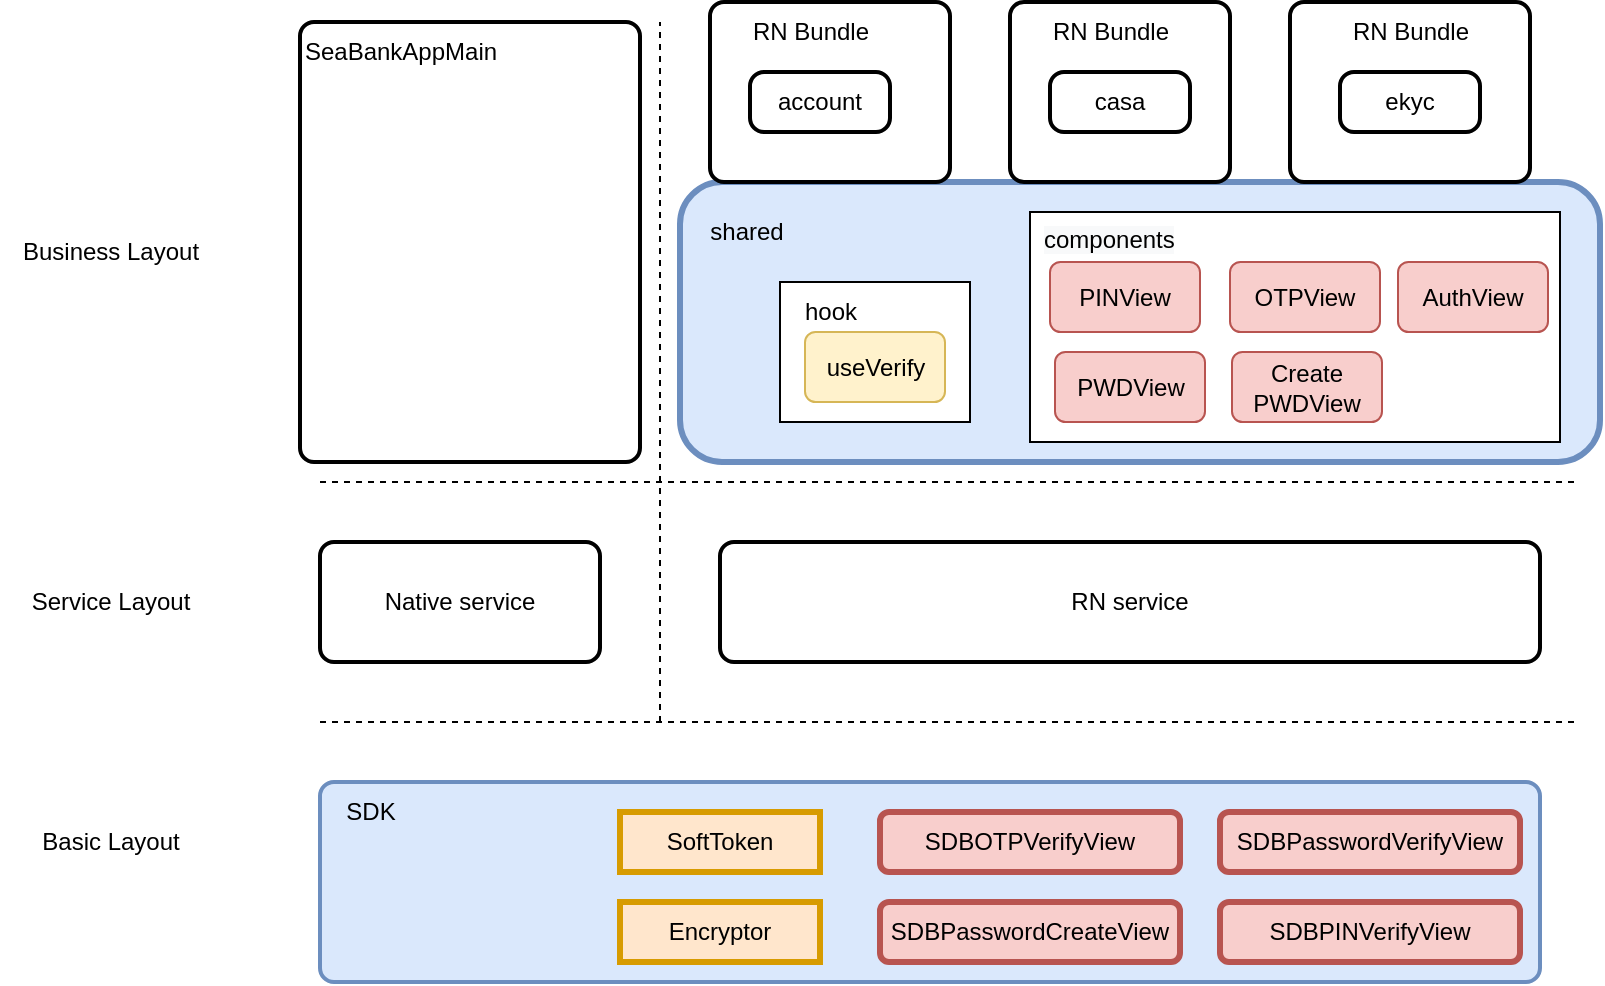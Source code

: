 <mxfile version="20.2.6" type="github">
  <diagram id="J08z-moq-4YXgrF1eUB3" name="第 1 页">
    <mxGraphModel dx="2061" dy="769" grid="1" gridSize="10" guides="1" tooltips="1" connect="1" arrows="1" fold="1" page="1" pageScale="1" pageWidth="827" pageHeight="1169" math="0" shadow="0">
      <root>
        <mxCell id="0" />
        <mxCell id="1" parent="0" />
        <mxCell id="bJTVgxnDyHc0i6QxKm_M-24" value="" style="rounded=1;whiteSpace=wrap;html=1;fillColor=#dae8fc;strokeColor=#6c8ebf;strokeWidth=3;" parent="1" vertex="1">
          <mxGeometry x="230" y="130" width="460" height="140" as="geometry" />
        </mxCell>
        <mxCell id="bJTVgxnDyHc0i6QxKm_M-31" value="" style="whiteSpace=wrap;html=1;" parent="1" vertex="1">
          <mxGeometry x="405" y="145" width="265" height="115" as="geometry" />
        </mxCell>
        <mxCell id="bJTVgxnDyHc0i6QxKm_M-1" value="" style="rounded=1;whiteSpace=wrap;html=1;absoluteArcSize=1;arcSize=14;strokeWidth=2;" parent="1" vertex="1">
          <mxGeometry x="40" y="50" width="170" height="220" as="geometry" />
        </mxCell>
        <mxCell id="bJTVgxnDyHc0i6QxKm_M-2" value="" style="rounded=1;whiteSpace=wrap;html=1;absoluteArcSize=1;arcSize=14;strokeWidth=2;" parent="1" vertex="1">
          <mxGeometry x="245" y="40" width="120" height="90" as="geometry" />
        </mxCell>
        <mxCell id="bJTVgxnDyHc0i6QxKm_M-3" value="RN Bundle" style="text;html=1;align=center;verticalAlign=middle;resizable=0;points=[];autosize=1;strokeColor=none;fillColor=none;" parent="1" vertex="1">
          <mxGeometry x="255" y="40" width="80" height="30" as="geometry" />
        </mxCell>
        <mxCell id="bJTVgxnDyHc0i6QxKm_M-5" value="" style="rounded=1;whiteSpace=wrap;html=1;absoluteArcSize=1;arcSize=14;strokeWidth=2;" parent="1" vertex="1">
          <mxGeometry x="395" y="40" width="110" height="90" as="geometry" />
        </mxCell>
        <mxCell id="bJTVgxnDyHc0i6QxKm_M-6" value="RN Bundle" style="text;html=1;align=center;verticalAlign=middle;resizable=0;points=[];autosize=1;strokeColor=none;fillColor=none;" parent="1" vertex="1">
          <mxGeometry x="405" y="40" width="80" height="30" as="geometry" />
        </mxCell>
        <mxCell id="bJTVgxnDyHc0i6QxKm_M-7" value="" style="rounded=1;whiteSpace=wrap;html=1;absoluteArcSize=1;arcSize=14;strokeWidth=2;" parent="1" vertex="1">
          <mxGeometry x="535" y="40" width="120" height="90" as="geometry" />
        </mxCell>
        <mxCell id="bJTVgxnDyHc0i6QxKm_M-8" value="RN Bundle" style="text;html=1;align=center;verticalAlign=middle;resizable=0;points=[];autosize=1;strokeColor=none;fillColor=none;" parent="1" vertex="1">
          <mxGeometry x="555" y="40" width="80" height="30" as="geometry" />
        </mxCell>
        <mxCell id="bJTVgxnDyHc0i6QxKm_M-9" value="&lt;span style=&quot;&quot;&gt;account&lt;/span&gt;" style="rounded=1;whiteSpace=wrap;html=1;absoluteArcSize=1;arcSize=14;strokeWidth=2;" parent="1" vertex="1">
          <mxGeometry x="265" y="75" width="70" height="30" as="geometry" />
        </mxCell>
        <mxCell id="bJTVgxnDyHc0i6QxKm_M-11" value="&lt;span style=&quot;&quot;&gt;casa&lt;/span&gt;" style="rounded=1;whiteSpace=wrap;html=1;absoluteArcSize=1;arcSize=14;strokeWidth=2;" parent="1" vertex="1">
          <mxGeometry x="415" y="75" width="70" height="30" as="geometry" />
        </mxCell>
        <mxCell id="bJTVgxnDyHc0i6QxKm_M-12" value="&lt;span style=&quot;&quot;&gt;ekyc&lt;/span&gt;" style="rounded=1;whiteSpace=wrap;html=1;absoluteArcSize=1;arcSize=14;strokeWidth=2;" parent="1" vertex="1">
          <mxGeometry x="560" y="75" width="70" height="30" as="geometry" />
        </mxCell>
        <mxCell id="bJTVgxnDyHc0i6QxKm_M-13" value="SeaBankAppMain" style="text;html=1;align=center;verticalAlign=middle;resizable=0;points=[];autosize=1;strokeColor=none;fillColor=none;" parent="1" vertex="1">
          <mxGeometry x="30" y="50" width="120" height="30" as="geometry" />
        </mxCell>
        <mxCell id="bJTVgxnDyHc0i6QxKm_M-14" value="Business Layout" style="text;html=1;align=center;verticalAlign=middle;resizable=0;points=[];autosize=1;strokeColor=none;fillColor=none;" parent="1" vertex="1">
          <mxGeometry x="-110" y="150" width="110" height="30" as="geometry" />
        </mxCell>
        <mxCell id="bJTVgxnDyHc0i6QxKm_M-15" value="Native service" style="rounded=1;whiteSpace=wrap;html=1;absoluteArcSize=1;arcSize=14;strokeWidth=2;" parent="1" vertex="1">
          <mxGeometry x="50" y="310" width="140" height="60" as="geometry" />
        </mxCell>
        <mxCell id="bJTVgxnDyHc0i6QxKm_M-16" value="RN service" style="rounded=1;whiteSpace=wrap;html=1;absoluteArcSize=1;arcSize=14;strokeWidth=2;" parent="1" vertex="1">
          <mxGeometry x="250" y="310" width="410" height="60" as="geometry" />
        </mxCell>
        <mxCell id="bJTVgxnDyHc0i6QxKm_M-18" value="" style="rounded=1;whiteSpace=wrap;html=1;absoluteArcSize=1;arcSize=14;strokeWidth=2;fillColor=#dae8fc;strokeColor=#6c8ebf;" parent="1" vertex="1">
          <mxGeometry x="50" y="430" width="610" height="100" as="geometry" />
        </mxCell>
        <mxCell id="bJTVgxnDyHc0i6QxKm_M-19" value="Service Layout" style="text;html=1;align=center;verticalAlign=middle;resizable=0;points=[];autosize=1;strokeColor=none;fillColor=none;" parent="1" vertex="1">
          <mxGeometry x="-105" y="325" width="100" height="30" as="geometry" />
        </mxCell>
        <mxCell id="bJTVgxnDyHc0i6QxKm_M-20" value="Basic Layout" style="text;html=1;align=center;verticalAlign=middle;resizable=0;points=[];autosize=1;strokeColor=none;fillColor=none;" parent="1" vertex="1">
          <mxGeometry x="-100" y="445" width="90" height="30" as="geometry" />
        </mxCell>
        <mxCell id="bJTVgxnDyHc0i6QxKm_M-21" value="" style="endArrow=none;dashed=1;html=1;rounded=0;" parent="1" edge="1">
          <mxGeometry width="50" height="50" relative="1" as="geometry">
            <mxPoint x="220" y="400" as="sourcePoint" />
            <mxPoint x="220" y="50" as="targetPoint" />
          </mxGeometry>
        </mxCell>
        <mxCell id="bJTVgxnDyHc0i6QxKm_M-22" value="" style="endArrow=none;dashed=1;html=1;rounded=0;" parent="1" edge="1">
          <mxGeometry width="50" height="50" relative="1" as="geometry">
            <mxPoint x="50" y="280" as="sourcePoint" />
            <mxPoint x="680" y="280" as="targetPoint" />
          </mxGeometry>
        </mxCell>
        <mxCell id="bJTVgxnDyHc0i6QxKm_M-23" value="" style="endArrow=none;dashed=1;html=1;rounded=0;" parent="1" edge="1">
          <mxGeometry width="50" height="50" relative="1" as="geometry">
            <mxPoint x="50" y="400" as="sourcePoint" />
            <mxPoint x="680" y="400" as="targetPoint" />
          </mxGeometry>
        </mxCell>
        <mxCell id="bJTVgxnDyHc0i6QxKm_M-25" value="shared" style="text;html=1;align=center;verticalAlign=middle;resizable=0;points=[];autosize=1;strokeColor=none;fillColor=none;" parent="1" vertex="1">
          <mxGeometry x="232.5" y="140" width="60" height="30" as="geometry" />
        </mxCell>
        <mxCell id="bJTVgxnDyHc0i6QxKm_M-29" value="PINView" style="rounded=1;whiteSpace=wrap;html=1;fillColor=#f8cecc;strokeColor=#b85450;" parent="1" vertex="1">
          <mxGeometry x="415" y="170" width="75" height="35" as="geometry" />
        </mxCell>
        <mxCell id="bJTVgxnDyHc0i6QxKm_M-30" value="OTPView" style="rounded=1;whiteSpace=wrap;html=1;fillColor=#f8cecc;strokeColor=#b85450;" parent="1" vertex="1">
          <mxGeometry x="505" y="170" width="75" height="35" as="geometry" />
        </mxCell>
        <mxCell id="bJTVgxnDyHc0i6QxKm_M-32" value="&lt;meta charset=&quot;utf-8&quot;&gt;&lt;span style=&quot;color: rgb(0, 0, 0); font-family: Helvetica; font-size: 12px; font-style: normal; font-variant-ligatures: normal; font-variant-caps: normal; font-weight: 400; letter-spacing: normal; orphans: 2; text-align: center; text-indent: 0px; text-transform: none; widows: 2; word-spacing: 0px; -webkit-text-stroke-width: 0px; background-color: rgb(248, 249, 250); text-decoration-thickness: initial; text-decoration-style: initial; text-decoration-color: initial; float: none; display: inline !important;&quot;&gt;components&lt;/span&gt;" style="text;whiteSpace=wrap;html=1;" parent="1" vertex="1">
          <mxGeometry x="410" y="145" width="100" height="40" as="geometry" />
        </mxCell>
        <mxCell id="bJTVgxnDyHc0i6QxKm_M-33" value="PWDView" style="rounded=1;whiteSpace=wrap;html=1;fillColor=#f8cecc;strokeColor=#b85450;" parent="1" vertex="1">
          <mxGeometry x="417.5" y="215" width="75" height="35" as="geometry" />
        </mxCell>
        <mxCell id="bJTVgxnDyHc0i6QxKm_M-34" value="" style="whiteSpace=wrap;html=1;" parent="1" vertex="1">
          <mxGeometry x="280" y="180" width="95" height="70" as="geometry" />
        </mxCell>
        <mxCell id="bJTVgxnDyHc0i6QxKm_M-35" value="&lt;span style=&quot;&quot;&gt;hook&lt;/span&gt;" style="text;html=1;align=center;verticalAlign=middle;resizable=0;points=[];autosize=1;strokeColor=none;fillColor=none;" parent="1" vertex="1">
          <mxGeometry x="280" y="180" width="50" height="30" as="geometry" />
        </mxCell>
        <mxCell id="bJTVgxnDyHc0i6QxKm_M-36" value="useVerify" style="rounded=1;whiteSpace=wrap;html=1;fillColor=#fff2cc;strokeColor=#d6b656;" parent="1" vertex="1">
          <mxGeometry x="292.5" y="205" width="70" height="35" as="geometry" />
        </mxCell>
        <mxCell id="bJTVgxnDyHc0i6QxKm_M-37" value="Create PWDView" style="rounded=1;whiteSpace=wrap;html=1;fillColor=#f8cecc;strokeColor=#b85450;" parent="1" vertex="1">
          <mxGeometry x="506" y="215" width="75" height="35" as="geometry" />
        </mxCell>
        <mxCell id="bJTVgxnDyHc0i6QxKm_M-38" value="SDBOTPVerifyView" style="rounded=1;whiteSpace=wrap;html=1;strokeWidth=3;fillColor=#f8cecc;strokeColor=#b85450;" parent="1" vertex="1">
          <mxGeometry x="330" y="445" width="150" height="30" as="geometry" />
        </mxCell>
        <mxCell id="bJTVgxnDyHc0i6QxKm_M-40" value="SDBPasswordVerifyView" style="rounded=1;whiteSpace=wrap;html=1;strokeWidth=3;fillColor=#f8cecc;strokeColor=#b85450;" parent="1" vertex="1">
          <mxGeometry x="500" y="445" width="150" height="30" as="geometry" />
        </mxCell>
        <mxCell id="bJTVgxnDyHc0i6QxKm_M-41" value="SDBPasswordCreateView" style="rounded=1;whiteSpace=wrap;html=1;strokeWidth=3;fillColor=#f8cecc;strokeColor=#b85450;" parent="1" vertex="1">
          <mxGeometry x="330" y="490" width="150" height="30" as="geometry" />
        </mxCell>
        <mxCell id="bJTVgxnDyHc0i6QxKm_M-42" value="SDBPINVerifyView" style="rounded=1;whiteSpace=wrap;html=1;strokeWidth=3;fillColor=#f8cecc;strokeColor=#b85450;" parent="1" vertex="1">
          <mxGeometry x="500" y="490" width="150" height="30" as="geometry" />
        </mxCell>
        <mxCell id="bJTVgxnDyHc0i6QxKm_M-43" value="&lt;span style=&quot;&quot;&gt;SDK&lt;/span&gt;" style="text;html=1;align=center;verticalAlign=middle;resizable=0;points=[];autosize=1;strokeColor=none;fillColor=none;" parent="1" vertex="1">
          <mxGeometry x="50" y="430" width="50" height="30" as="geometry" />
        </mxCell>
        <mxCell id="bJTVgxnDyHc0i6QxKm_M-44" value="SoftToken" style="whiteSpace=wrap;html=1;strokeWidth=3;fillColor=#ffe6cc;strokeColor=#d79b00;" parent="1" vertex="1">
          <mxGeometry x="200" y="445" width="100" height="30" as="geometry" />
        </mxCell>
        <mxCell id="bJTVgxnDyHc0i6QxKm_M-45" value="Encryptor" style="whiteSpace=wrap;html=1;strokeWidth=3;fillColor=#ffe6cc;strokeColor=#d79b00;" parent="1" vertex="1">
          <mxGeometry x="200" y="490" width="100" height="30" as="geometry" />
        </mxCell>
        <mxCell id="VOsG1k_2_-ozErprW9ac-1" value="AuthView" style="rounded=1;whiteSpace=wrap;html=1;fillColor=#f8cecc;strokeColor=#b85450;" vertex="1" parent="1">
          <mxGeometry x="589" y="170" width="75" height="35" as="geometry" />
        </mxCell>
      </root>
    </mxGraphModel>
  </diagram>
</mxfile>
